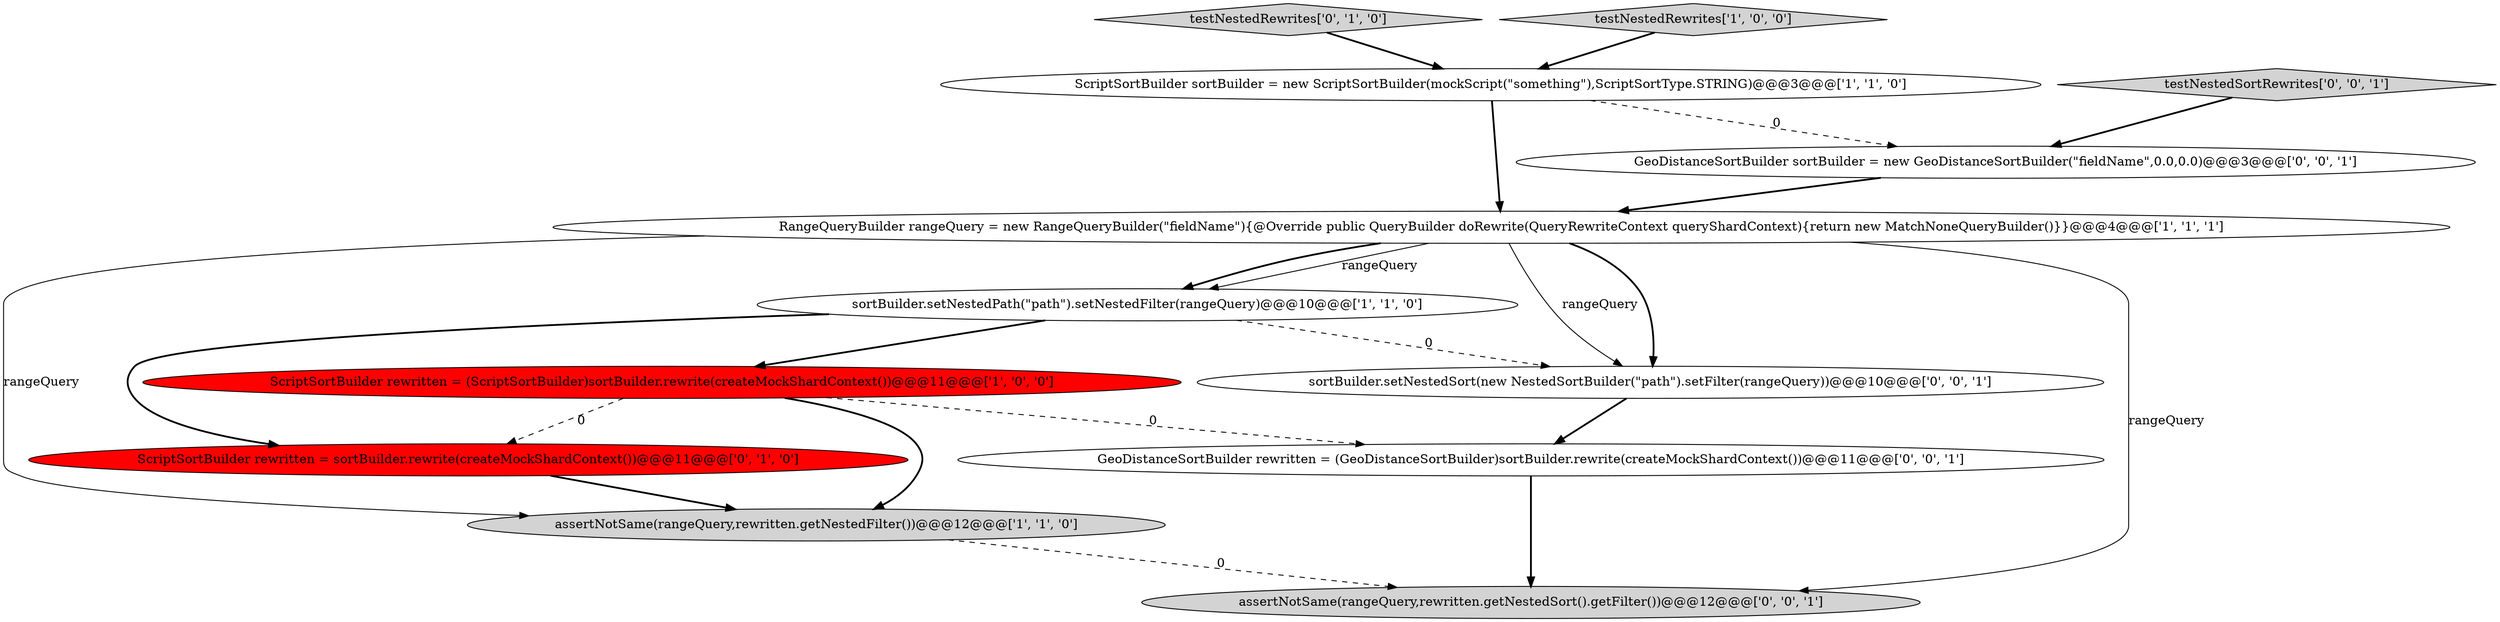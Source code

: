 digraph {
7 [style = filled, label = "ScriptSortBuilder rewritten = sortBuilder.rewrite(createMockShardContext())@@@11@@@['0', '1', '0']", fillcolor = red, shape = ellipse image = "AAA1AAABBB2BBB"];
10 [style = filled, label = "GeoDistanceSortBuilder rewritten = (GeoDistanceSortBuilder)sortBuilder.rewrite(createMockShardContext())@@@11@@@['0', '0', '1']", fillcolor = white, shape = ellipse image = "AAA0AAABBB3BBB"];
3 [style = filled, label = "sortBuilder.setNestedPath(\"path\").setNestedFilter(rangeQuery)@@@10@@@['1', '1', '0']", fillcolor = white, shape = ellipse image = "AAA0AAABBB1BBB"];
1 [style = filled, label = "ScriptSortBuilder sortBuilder = new ScriptSortBuilder(mockScript(\"something\"),ScriptSortType.STRING)@@@3@@@['1', '1', '0']", fillcolor = white, shape = ellipse image = "AAA0AAABBB1BBB"];
6 [style = filled, label = "testNestedRewrites['0', '1', '0']", fillcolor = lightgray, shape = diamond image = "AAA0AAABBB2BBB"];
9 [style = filled, label = "GeoDistanceSortBuilder sortBuilder = new GeoDistanceSortBuilder(\"fieldName\",0.0,0.0)@@@3@@@['0', '0', '1']", fillcolor = white, shape = ellipse image = "AAA0AAABBB3BBB"];
8 [style = filled, label = "assertNotSame(rangeQuery,rewritten.getNestedSort().getFilter())@@@12@@@['0', '0', '1']", fillcolor = lightgray, shape = ellipse image = "AAA0AAABBB3BBB"];
12 [style = filled, label = "sortBuilder.setNestedSort(new NestedSortBuilder(\"path\").setFilter(rangeQuery))@@@10@@@['0', '0', '1']", fillcolor = white, shape = ellipse image = "AAA0AAABBB3BBB"];
5 [style = filled, label = "ScriptSortBuilder rewritten = (ScriptSortBuilder)sortBuilder.rewrite(createMockShardContext())@@@11@@@['1', '0', '0']", fillcolor = red, shape = ellipse image = "AAA1AAABBB1BBB"];
11 [style = filled, label = "testNestedSortRewrites['0', '0', '1']", fillcolor = lightgray, shape = diamond image = "AAA0AAABBB3BBB"];
2 [style = filled, label = "testNestedRewrites['1', '0', '0']", fillcolor = lightgray, shape = diamond image = "AAA0AAABBB1BBB"];
4 [style = filled, label = "assertNotSame(rangeQuery,rewritten.getNestedFilter())@@@12@@@['1', '1', '0']", fillcolor = lightgray, shape = ellipse image = "AAA0AAABBB1BBB"];
0 [style = filled, label = "RangeQueryBuilder rangeQuery = new RangeQueryBuilder(\"fieldName\"){@Override public QueryBuilder doRewrite(QueryRewriteContext queryShardContext){return new MatchNoneQueryBuilder()}}@@@4@@@['1', '1', '1']", fillcolor = white, shape = ellipse image = "AAA0AAABBB1BBB"];
0->3 [style = bold, label=""];
9->0 [style = bold, label=""];
0->12 [style = solid, label="rangeQuery"];
2->1 [style = bold, label=""];
0->12 [style = bold, label=""];
0->4 [style = solid, label="rangeQuery"];
1->9 [style = dashed, label="0"];
1->0 [style = bold, label=""];
7->4 [style = bold, label=""];
0->3 [style = solid, label="rangeQuery"];
11->9 [style = bold, label=""];
6->1 [style = bold, label=""];
3->5 [style = bold, label=""];
12->10 [style = bold, label=""];
3->12 [style = dashed, label="0"];
10->8 [style = bold, label=""];
5->10 [style = dashed, label="0"];
3->7 [style = bold, label=""];
5->4 [style = bold, label=""];
4->8 [style = dashed, label="0"];
5->7 [style = dashed, label="0"];
0->8 [style = solid, label="rangeQuery"];
}
